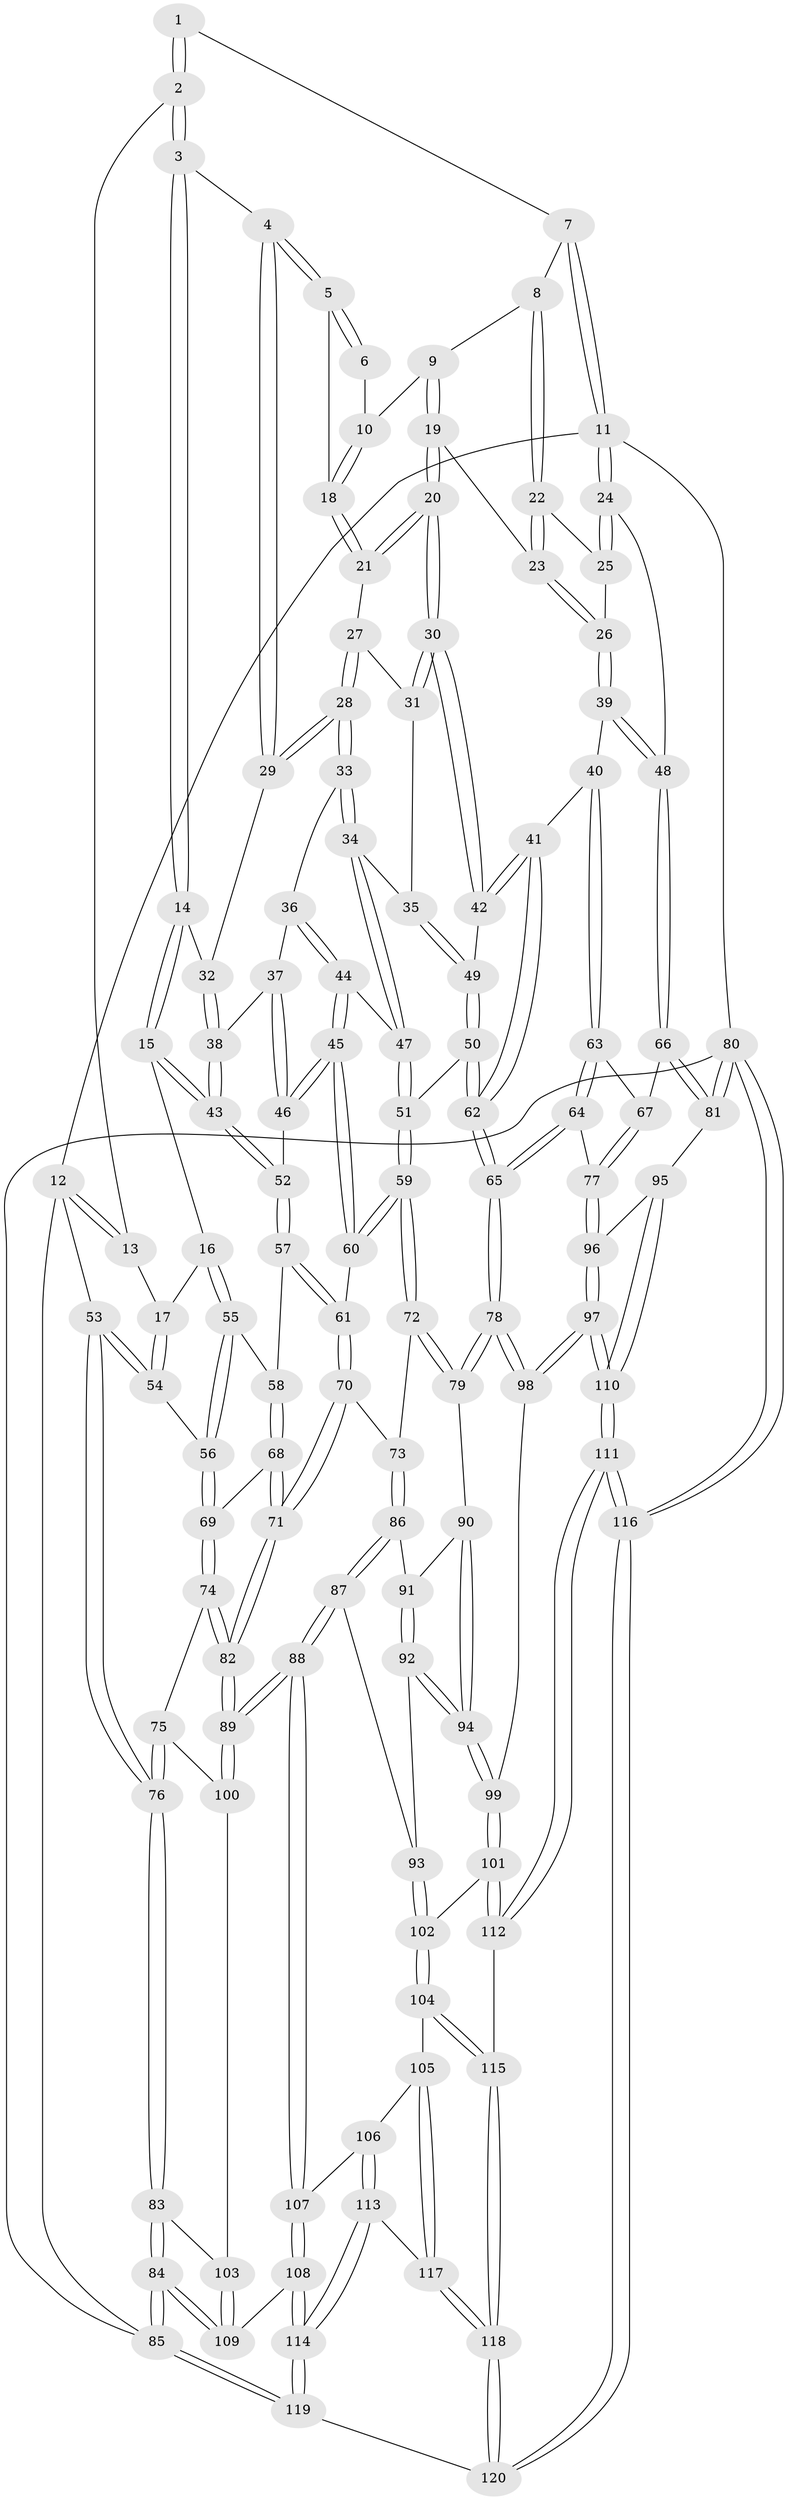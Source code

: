 // coarse degree distribution, {3: 0.0821917808219178, 5: 0.3287671232876712, 4: 0.4657534246575342, 2: 0.0136986301369863, 6: 0.1095890410958904}
// Generated by graph-tools (version 1.1) at 2025/24/03/03/25 07:24:31]
// undirected, 120 vertices, 297 edges
graph export_dot {
graph [start="1"]
  node [color=gray90,style=filled];
  1 [pos="+0.5800899170087913+0"];
  2 [pos="+0.18216248846380012+0"];
  3 [pos="+0.25520577821300094+0"];
  4 [pos="+0.38701361348678176+0.11072969275066055"];
  5 [pos="+0.5295583516370862+0"];
  6 [pos="+0.571726693437521+0"];
  7 [pos="+0.8959583981035582+0"];
  8 [pos="+0.822166248756571+0"];
  9 [pos="+0.6695672692422644+0.05585086629895567"];
  10 [pos="+0.6581728893478519+0.044629619211854245"];
  11 [pos="+1+0"];
  12 [pos="+0+0"];
  13 [pos="+0.1373614516077576+0"];
  14 [pos="+0.19145637821948847+0.17991555686361582"];
  15 [pos="+0.15328479274563422+0.21901107204384745"];
  16 [pos="+0.13619524374582082+0.22368628823724218"];
  17 [pos="+0.10947810003384403+0.21616578002699052"];
  18 [pos="+0.574309403733589+0.1274717542736349"];
  19 [pos="+0.7122318308276467+0.14918782198241617"];
  20 [pos="+0.6988452809246779+0.16673716393555163"];
  21 [pos="+0.5745812727942011+0.13002940732841903"];
  22 [pos="+0.8149679512333723+0.060592041531259896"];
  23 [pos="+0.7690659068754682+0.1175184075186992"];
  24 [pos="+1+0.060947000305082"];
  25 [pos="+0.9029828901950735+0.13422730432311414"];
  26 [pos="+0.8712428535343727+0.24761078722197946"];
  27 [pos="+0.573962105337062+0.13065033203566456"];
  28 [pos="+0.4382054843774556+0.17415086813045644"];
  29 [pos="+0.3879869518351414+0.1261187943304576"];
  30 [pos="+0.7000949704628013+0.2652422013270426"];
  31 [pos="+0.5688946102353032+0.20008072377898253"];
  32 [pos="+0.3539622559001172+0.15143496465391376"];
  33 [pos="+0.4556805596493178+0.24415787459659694"];
  34 [pos="+0.5187289634781211+0.2712007536712162"];
  35 [pos="+0.5358770753621042+0.2717992931431087"];
  36 [pos="+0.451699454656354+0.2489094792083463"];
  37 [pos="+0.3645103850179196+0.2803409545890009"];
  38 [pos="+0.3105674753675831+0.2800461142572293"];
  39 [pos="+0.8714486549381276+0.24973150608236727"];
  40 [pos="+0.7997479106633142+0.3285656427147236"];
  41 [pos="+0.7745884334965569+0.32522587104134715"];
  42 [pos="+0.7035560651026369+0.2924884247991872"];
  43 [pos="+0.29140646804817855+0.293653087567613"];
  44 [pos="+0.4325256197985368+0.3252181513869243"];
  45 [pos="+0.41599214984015503+0.3715538368990922"];
  46 [pos="+0.3933965928567553+0.35067349677877424"];
  47 [pos="+0.5004644653670528+0.34150817883549806"];
  48 [pos="+1+0.27978423159995786"];
  49 [pos="+0.6348564595318311+0.3276451396710848"];
  50 [pos="+0.6140812660559161+0.3733019187981515"];
  51 [pos="+0.4914773062788478+0.43217180294746277"];
  52 [pos="+0.29307589105174303+0.30888255949044574"];
  53 [pos="+0+0.18370451613982822"];
  54 [pos="+0+0.21581475967223793"];
  55 [pos="+0.15020153388447097+0.3370036875910422"];
  56 [pos="+0.09729150800950259+0.4333847574988213"];
  57 [pos="+0.28284957548162726+0.39106730184590355"];
  58 [pos="+0.24256767807307825+0.4023589423220996"];
  59 [pos="+0.47602248525922725+0.4462120876916209"];
  60 [pos="+0.4184308019989828+0.3942457956714649"];
  61 [pos="+0.30921427682494285+0.4118910533419419"];
  62 [pos="+0.676247949579246+0.5494857669762053"];
  63 [pos="+0.8285889122367394+0.36645130308428786"];
  64 [pos="+0.7602752803820264+0.5516724259590916"];
  65 [pos="+0.6766065467394156+0.5563714945840526"];
  66 [pos="+1+0.4019513256164217"];
  67 [pos="+0.9061250194627458+0.4180292796391006"];
  68 [pos="+0.20943710072899852+0.4496758264234244"];
  69 [pos="+0.09400453345637991+0.4741459709608132"];
  70 [pos="+0.3208512830245155+0.5047713979258664"];
  71 [pos="+0.266034451670976+0.5592221765461272"];
  72 [pos="+0.47521613234675+0.4865967913095278"];
  73 [pos="+0.4424053194035845+0.5185641445679324"];
  74 [pos="+0.04865704634832613+0.5453922261761907"];
  75 [pos="+0.000574127504279799+0.5580793188001093"];
  76 [pos="+0+0.5776242418441356"];
  77 [pos="+0.8535144672274418+0.5800847650435866"];
  78 [pos="+0.6493121584113027+0.5830423562020869"];
  79 [pos="+0.628774557255588+0.5755864208703036"];
  80 [pos="+1+1"];
  81 [pos="+1+0.6413931380667366"];
  82 [pos="+0.2359046563270153+0.6385537225137927"];
  83 [pos="+0+0.6553901737813701"];
  84 [pos="+0+1"];
  85 [pos="+0+1"];
  86 [pos="+0.438101143777065+0.5406991433303454"];
  87 [pos="+0.3063109145427465+0.6809712197139416"];
  88 [pos="+0.2726276710162988+0.6906720514935917"];
  89 [pos="+0.2515377631899929+0.6708989590657236"];
  90 [pos="+0.48402235814011835+0.6231022565978087"];
  91 [pos="+0.4656356135109986+0.6187391307928819"];
  92 [pos="+0.4331827026775221+0.6814247673696845"];
  93 [pos="+0.4222397272744706+0.6883234266989221"];
  94 [pos="+0.5446543343728222+0.6979484388577323"];
  95 [pos="+0.9601864696748047+0.6838660672387553"];
  96 [pos="+0.9314107361350082+0.6705194207763884"];
  97 [pos="+0.6994004071616892+0.7464806602464306"];
  98 [pos="+0.6403922839284302+0.7096271792226939"];
  99 [pos="+0.6098548789252936+0.72775556419167"];
  100 [pos="+0.1038616109604507+0.7474003459197298"];
  101 [pos="+0.5534558517264838+0.79842186372389"];
  102 [pos="+0.48501683103504906+0.8163775600552663"];
  103 [pos="+0.09904960451880651+0.7542277611081262"];
  104 [pos="+0.4717631640590414+0.826651028238393"];
  105 [pos="+0.41478813472468756+0.8476140020367264"];
  106 [pos="+0.28533507197101915+0.7436751943992456"];
  107 [pos="+0.2776177777105906+0.7332651365857477"];
  108 [pos="+0.16441837252527958+0.8755217521090162"];
  109 [pos="+0.07995200390274657+0.8757589465611609"];
  110 [pos="+0.8207452015546055+1"];
  111 [pos="+0.8203750453010017+1"];
  112 [pos="+0.597465750280495+0.9006722179257005"];
  113 [pos="+0.29171033582144396+0.9392067932760887"];
  114 [pos="+0.2614751170692624+0.9757167031053376"];
  115 [pos="+0.5144282074177623+0.9528235466944485"];
  116 [pos="+0.8673662140549074+1"];
  117 [pos="+0.4011019651990223+0.8837825146797224"];
  118 [pos="+0.46585363630595167+1"];
  119 [pos="+0.2714743819332787+1"];
  120 [pos="+0.46456677286499687+1"];
  1 -- 2;
  1 -- 2;
  1 -- 7;
  2 -- 3;
  2 -- 3;
  2 -- 13;
  3 -- 4;
  3 -- 14;
  3 -- 14;
  4 -- 5;
  4 -- 5;
  4 -- 29;
  4 -- 29;
  5 -- 6;
  5 -- 6;
  5 -- 18;
  6 -- 10;
  7 -- 8;
  7 -- 11;
  7 -- 11;
  8 -- 9;
  8 -- 22;
  8 -- 22;
  9 -- 10;
  9 -- 19;
  9 -- 19;
  10 -- 18;
  10 -- 18;
  11 -- 12;
  11 -- 24;
  11 -- 24;
  11 -- 80;
  12 -- 13;
  12 -- 13;
  12 -- 53;
  12 -- 85;
  13 -- 17;
  14 -- 15;
  14 -- 15;
  14 -- 32;
  15 -- 16;
  15 -- 43;
  15 -- 43;
  16 -- 17;
  16 -- 55;
  16 -- 55;
  17 -- 54;
  17 -- 54;
  18 -- 21;
  18 -- 21;
  19 -- 20;
  19 -- 20;
  19 -- 23;
  20 -- 21;
  20 -- 21;
  20 -- 30;
  20 -- 30;
  21 -- 27;
  22 -- 23;
  22 -- 23;
  22 -- 25;
  23 -- 26;
  23 -- 26;
  24 -- 25;
  24 -- 25;
  24 -- 48;
  25 -- 26;
  26 -- 39;
  26 -- 39;
  27 -- 28;
  27 -- 28;
  27 -- 31;
  28 -- 29;
  28 -- 29;
  28 -- 33;
  28 -- 33;
  29 -- 32;
  30 -- 31;
  30 -- 31;
  30 -- 42;
  30 -- 42;
  31 -- 35;
  32 -- 38;
  32 -- 38;
  33 -- 34;
  33 -- 34;
  33 -- 36;
  34 -- 35;
  34 -- 47;
  34 -- 47;
  35 -- 49;
  35 -- 49;
  36 -- 37;
  36 -- 44;
  36 -- 44;
  37 -- 38;
  37 -- 46;
  37 -- 46;
  38 -- 43;
  38 -- 43;
  39 -- 40;
  39 -- 48;
  39 -- 48;
  40 -- 41;
  40 -- 63;
  40 -- 63;
  41 -- 42;
  41 -- 42;
  41 -- 62;
  41 -- 62;
  42 -- 49;
  43 -- 52;
  43 -- 52;
  44 -- 45;
  44 -- 45;
  44 -- 47;
  45 -- 46;
  45 -- 46;
  45 -- 60;
  45 -- 60;
  46 -- 52;
  47 -- 51;
  47 -- 51;
  48 -- 66;
  48 -- 66;
  49 -- 50;
  49 -- 50;
  50 -- 51;
  50 -- 62;
  50 -- 62;
  51 -- 59;
  51 -- 59;
  52 -- 57;
  52 -- 57;
  53 -- 54;
  53 -- 54;
  53 -- 76;
  53 -- 76;
  54 -- 56;
  55 -- 56;
  55 -- 56;
  55 -- 58;
  56 -- 69;
  56 -- 69;
  57 -- 58;
  57 -- 61;
  57 -- 61;
  58 -- 68;
  58 -- 68;
  59 -- 60;
  59 -- 60;
  59 -- 72;
  59 -- 72;
  60 -- 61;
  61 -- 70;
  61 -- 70;
  62 -- 65;
  62 -- 65;
  63 -- 64;
  63 -- 64;
  63 -- 67;
  64 -- 65;
  64 -- 65;
  64 -- 77;
  65 -- 78;
  65 -- 78;
  66 -- 67;
  66 -- 81;
  66 -- 81;
  67 -- 77;
  67 -- 77;
  68 -- 69;
  68 -- 71;
  68 -- 71;
  69 -- 74;
  69 -- 74;
  70 -- 71;
  70 -- 71;
  70 -- 73;
  71 -- 82;
  71 -- 82;
  72 -- 73;
  72 -- 79;
  72 -- 79;
  73 -- 86;
  73 -- 86;
  74 -- 75;
  74 -- 82;
  74 -- 82;
  75 -- 76;
  75 -- 76;
  75 -- 100;
  76 -- 83;
  76 -- 83;
  77 -- 96;
  77 -- 96;
  78 -- 79;
  78 -- 79;
  78 -- 98;
  78 -- 98;
  79 -- 90;
  80 -- 81;
  80 -- 81;
  80 -- 116;
  80 -- 116;
  80 -- 85;
  81 -- 95;
  82 -- 89;
  82 -- 89;
  83 -- 84;
  83 -- 84;
  83 -- 103;
  84 -- 85;
  84 -- 85;
  84 -- 109;
  84 -- 109;
  85 -- 119;
  85 -- 119;
  86 -- 87;
  86 -- 87;
  86 -- 91;
  87 -- 88;
  87 -- 88;
  87 -- 93;
  88 -- 89;
  88 -- 89;
  88 -- 107;
  88 -- 107;
  89 -- 100;
  89 -- 100;
  90 -- 91;
  90 -- 94;
  90 -- 94;
  91 -- 92;
  91 -- 92;
  92 -- 93;
  92 -- 94;
  92 -- 94;
  93 -- 102;
  93 -- 102;
  94 -- 99;
  94 -- 99;
  95 -- 96;
  95 -- 110;
  95 -- 110;
  96 -- 97;
  96 -- 97;
  97 -- 98;
  97 -- 98;
  97 -- 110;
  97 -- 110;
  98 -- 99;
  99 -- 101;
  99 -- 101;
  100 -- 103;
  101 -- 102;
  101 -- 112;
  101 -- 112;
  102 -- 104;
  102 -- 104;
  103 -- 109;
  103 -- 109;
  104 -- 105;
  104 -- 115;
  104 -- 115;
  105 -- 106;
  105 -- 117;
  105 -- 117;
  106 -- 107;
  106 -- 113;
  106 -- 113;
  107 -- 108;
  107 -- 108;
  108 -- 109;
  108 -- 114;
  108 -- 114;
  110 -- 111;
  110 -- 111;
  111 -- 112;
  111 -- 112;
  111 -- 116;
  111 -- 116;
  112 -- 115;
  113 -- 114;
  113 -- 114;
  113 -- 117;
  114 -- 119;
  114 -- 119;
  115 -- 118;
  115 -- 118;
  116 -- 120;
  116 -- 120;
  117 -- 118;
  117 -- 118;
  118 -- 120;
  118 -- 120;
  119 -- 120;
}
